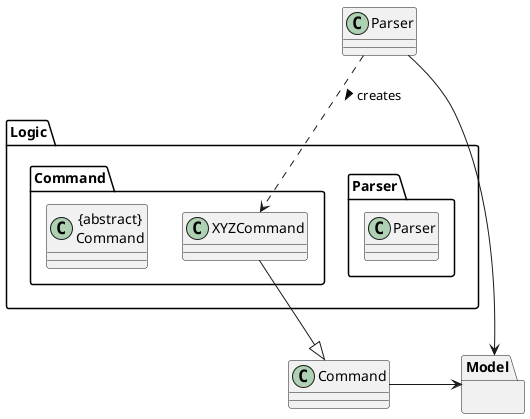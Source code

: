 @startuml

package Logic {

package Parser {
    Class Parser
}

package Command {
    Class XYZCommand
    Class "{abstract}\nCommand" as Command
}

}

package Model {
}

Parser --> Model
Command -r-> Model

XYZCommand --|> Command
Parser ..> XYZCommand : creates >

@enduml